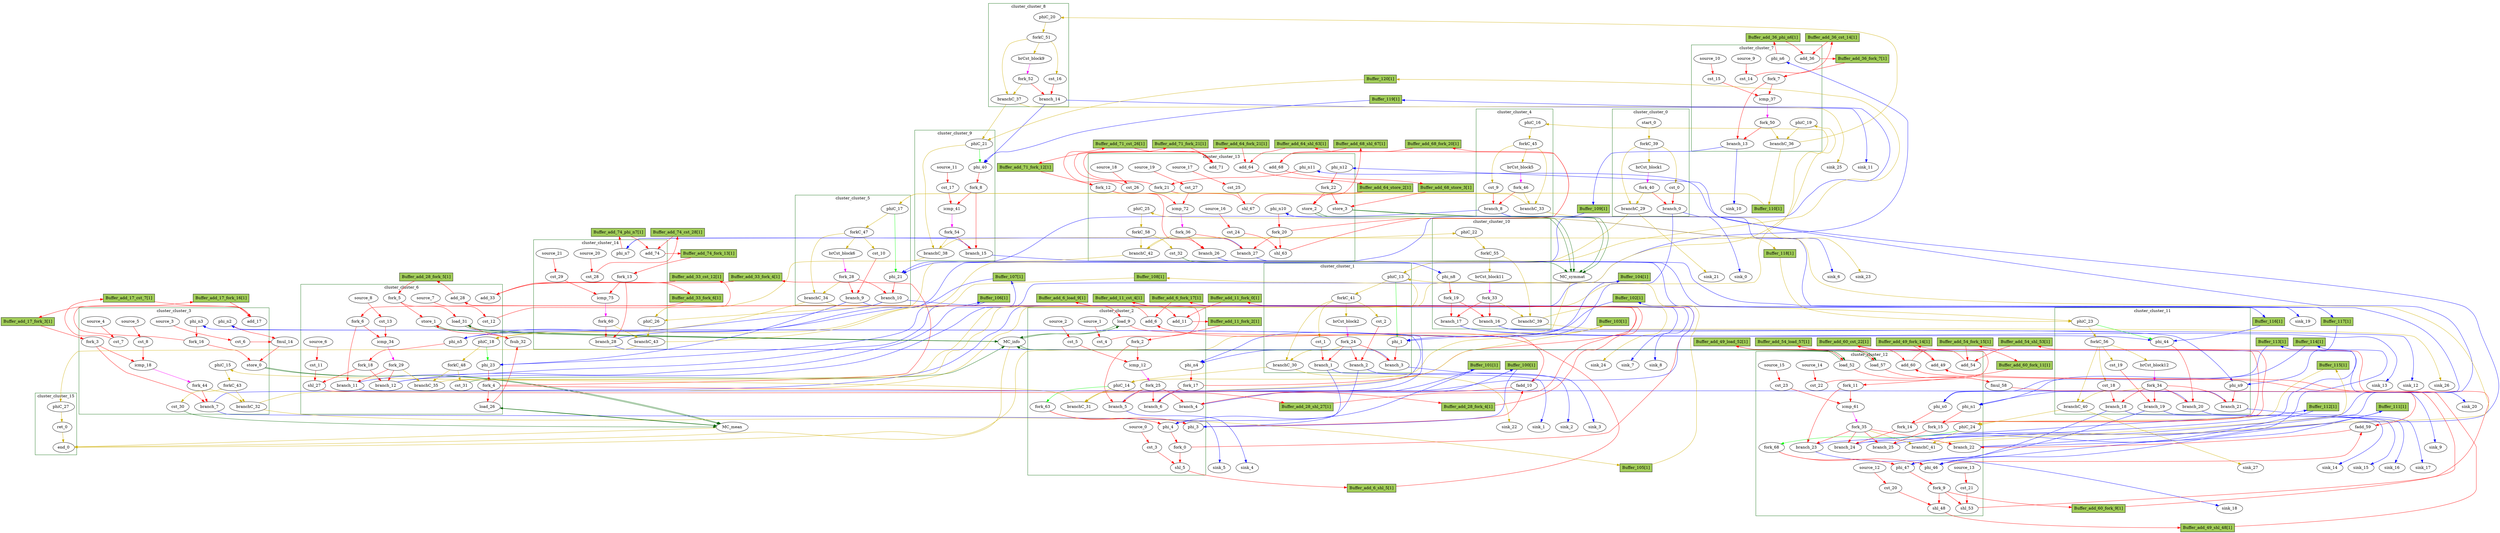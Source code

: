 Digraph G {
	splines=spline;
	subgraph cluster_cluster_cluster_15 {
	color = "darkgreen";
label = "cluster_cluster_15";
		"ret_0" [type="Operator", in="in1:0 ", out="out1:0 ", bbID=16, II=1, delay=0.0, latency=0, op="ret_op"];
		"end_0" [type="Exit", in="in1:0*e in2:0*e in3:0*e in4:0 ", out="out1:0", bbID=0];
		"phiC_27" [type="Merge", in="in1:0 ", out="out1:0", bbID=16, delay=0.0];
	}
	subgraph cluster_cluster_cluster_0 {
	color = "darkgreen";
label = "cluster_cluster_0";
		"brCst_block1" [type="Constant", in="in1:1", out="out1:1", bbID=1, value="0x1"];
		"cst_0" [type="Constant", in="in1:1", out="out1:1", bbID=1, value="0x00000000"];
		"branch_0" [type="Branch", in="in1:1 in2?:1", out="out1+:1 out2-:1", bbID=1];
		"start_0" [type="Entry", in="in1:0", out="out1:0", bbID=1, control="true"];
		"forkC_39" [type="Fork", in="in1:0", out="out1:0 out2:0 out3:0 ", bbID=1];
		"branchC_29" [type="Branch", in="in1:0 in2?:1", out="out1+:0 out2-:0", bbID=1];
		"fork_40" [type="Fork", in="in1:1", out="out1:1 out2:1 ", bbID=1];
	}
	subgraph cluster_cluster_cluster_1 {
	color = "darkgreen";
label = "cluster_cluster_1";
		"phi_1" [type="Mux", in="in1?:1 in2:6 in3:6 ", out="out1:6", bbID=2, delay=1.397];
		"brCst_block2" [type="Constant", in="in1:1", out="out1:1", bbID=2, value="0x1"];
		"cst_1" [type="Constant", in="in1:32", out="out1:32", bbID=2, value="0x00000000"];
		"cst_2" [type="Constant", in="in1:1", out="out1:1", bbID=2, value="0x00000000"];
		"branch_1" [type="Branch", in="in1:32 in2?:1", out="out1+:32 out2-:32", bbID=2];
		"branch_2" [type="Branch", in="in1:1 in2?:1", out="out1+:1 out2-:1", bbID=2];
		"branch_3" [type="Branch", in="in1:6 in2?:1", out="out1+:6 out2-:6", bbID=2];
		"fork_24" [type="Fork", in="in1:1", out="out1:1 out2:1 out3:1 out4:1 ", bbID=2];
		"phiC_13" [type="CntrlMerge", in="in1:0 in2:0 ", out="out1:0 out2?:1", bbID=2, delay=0.0];
		"forkC_41" [type="Fork", in="in1:0", out="out1:0 out2:0 out3:0 out4:0 ", bbID=2];
		"branchC_30" [type="Branch", in="in1:0 in2?:1", out="out1+:0 out2-:0", bbID=2];
	}
	subgraph cluster_cluster_cluster_4 {
	color = "darkgreen";
label = "cluster_cluster_4";
		"brCst_block5" [type="Constant", in="in1:1", out="out1:1", bbID=5, value="0x1"];
		"cst_9" [type="Constant", in="in1:1", out="out1:1", bbID=5, value="0x00000000"];
		"branch_8" [type="Branch", in="in1:1 in2?:1", out="out1+:1 out2-:1", bbID=5];
		"phiC_16" [type="Merge", in="in1:0 ", out="out1:0", bbID=5, delay=0.0];
		"forkC_45" [type="Fork", in="in1:0", out="out1:0 out2:0 out3:0 ", bbID=5];
		"branchC_33" [type="Branch", in="in1:0 in2?:1", out="out1+:0 out2-:0", bbID=5];
		"fork_46" [type="Fork", in="in1:1", out="out1:1 out2:1 ", bbID=5];
	}
	subgraph cluster_cluster_cluster_3 {
	color = "darkgreen";
label = "cluster_cluster_3";
		"cst_6" [type="Constant", in="in1:32", out="out1:32", bbID=4, value="0x3D000000"];
		"store_0" [type="Operator", in="in1:32 in2:6 ", out="out1:32 out2:6 ", bbID=4, II=1, delay=0.672, latency=0, op="mc_store_op", portId=0];
		"cst_7" [type="Constant", in="in1:1", out="out1:1", bbID=4, value="0x00000001"];
		"add_17" [type="Operator", in="in1:6 in2:6 ", out="out1:6 ", bbID=4, II=1, delay=2.287, latency=0, op="add_op"];
		"cst_8" [type="Constant", in="in1:6", out="out1:6", bbID=4, value="0x00000020"];
		"icmp_18" [type="Operator", in="in1:6 in2:6 ", out="out1:1 ", bbID=4, II=1, delay=1.907, latency=0, op="icmp_ult_op"];
		"phi_n2" [type="Merge", in="in1:32 ", out="out1:32", bbID=4, delay=0.0];
		"phi_n3" [type="Merge", in="in1:6 ", out="out1:6", bbID=4, delay=0.0];
		"fork_3" [type="Fork", in="in1:6", out="out1:6 out2:6 ", bbID=4];
		"fork_16" [type="Fork", in="in1:6", out="out1:6 out2:6 ", bbID=4];
		"branch_7" [type="Branch", in="in1:6 in2?:1", out="out1+:6 out2-:6", bbID=4];
		"cst_30" [type="Constant", in="in1:1", out="out1:1", bbID=4, value="0x00000001"];
		"phiC_15" [type="Merge", in="in1:0 ", out="out1:0", bbID=4, delay=0.0];
		"forkC_43" [type="Fork", in="in1:0", out="out1:0 out2:0 ", bbID=4];
		"branchC_32" [type="Branch", in="in1:0 in2?:1", out="out1+:0 out2-:0", bbID=4];
		"fork_44" [type="Fork", in="in1:1", out="out1:1 out2:1 ", bbID=4];
		"source_3" [type="Source", out="out1:32", bbID=4];
		"source_4" [type="Source", out="out1:1", bbID=4];
		"source_5" [type="Source", out="out1:6", bbID=4];
	}
	subgraph cluster_cluster_cluster_2 {
	color = "darkgreen";
label = "cluster_cluster_2";
		"phi_3" [type="Mux", in="in1?:1 in2:32 in3:32 ", out="out1:32", bbID=3, delay=1.397];
		"phi_4" [type="Mux", in="in1?:1 in2:6 in3:6 ", out="out1:6", bbID=3, delay=1.397];
		"cst_3" [type="Constant", in="in1:3", out="out1:3", bbID=3, value="0x00000005"];
		"shl_5" [type="Operator", in="in1:11 in2:11 ", out="out1:11 ", bbID=3, II=1, delay=0.0, latency=0, op="shl_op"];
		"add_6" [type="Operator", in="in1:12 in2:12 ", out="out1:12 ", bbID=3, II=1, delay=2.287, latency=0, op="add_op"];
		"load_9" [type="Operator", in="in1:32 in2:12 ", out="out1:32 out2:12 ", bbID=3, II=1, delay=1.412, latency=2, op="mc_load_op", portId=0];
		"cst_4" [type="Constant", in="in1:1", out="out1:1", bbID=3, value="0x00000001"];
		"add_11" [type="Operator", in="in1:6 in2:6 ", out="out1:6 ", bbID=3, II=1, delay=2.287, latency=0, op="add_op"];
		"cst_5" [type="Constant", in="in1:6", out="out1:6", bbID=3, value="0x00000020"];
		"icmp_12" [type="Operator", in="in1:6 in2:6 ", out="out1:1 ", bbID=3, II=1, delay=1.907, latency=0, op="icmp_ult_op"];
		"phi_n4" [type="Merge", in="in1:6 in2:6 ", out="out1:6", bbID=3, delay=1.397];
		"fork_0" [type="Fork", in="in1:6", out="out1:6 out2:6 ", bbID=3];
		"fork_2" [type="Fork", in="in1:6", out="out1:6 out2:6 ", bbID=3];
		"fork_17" [type="Fork", in="in1:6", out="out1:6 out2:6 ", bbID=3];
		"branch_4" [type="Branch", in="in1:32 in2?:1", out="out1+:32 out2-:32", bbID=3];
		"branch_5" [type="Branch", in="in1:6 in2?:1", out="out1+:6 out2-:6", bbID=3];
		"branch_6" [type="Branch", in="in1:6 in2?:1", out="out1+:6 out2-:6", bbID=3];
		"fork_25" [type="Fork", in="in1:1", out="out1:1 out2:1 out3:1 out4:1 ", bbID=3];
		"phiC_14" [type="CntrlMerge", in="in1:0 in2:0 ", out="out1:0 out2?:1", bbID=3, delay=0.0];
		"branchC_31" [type="Branch", in="in1:0 in2?:1", out="out1+:0 out2-:0", bbID=3];
		"source_0" [type="Source", out="out1:3", bbID=3];
		"source_1" [type="Source", out="out1:1", bbID=3];
		"source_2" [type="Source", out="out1:6", bbID=3];
		"fork_63" [type="Fork", in="in1:1", out="out1:1 out2:1 ", bbID=3];
	}
	subgraph cluster_cluster_cluster_5 {
	color = "darkgreen";
label = "cluster_cluster_5";
		"phi_21" [type="Mux", in="in1?:1 in2:6 in3:6 ", out="out1:6", bbID=6, delay=1.397];
		"brCst_block6" [type="Constant", in="in1:1", out="out1:1", bbID=6, value="0x1"];
		"cst_10" [type="Constant", in="in1:1", out="out1:1", bbID=6, value="0x00000000"];
		"branch_9" [type="Branch", in="in1:1 in2?:1", out="out1+:1 out2-:1", bbID=6];
		"branch_10" [type="Branch", in="in1:6 in2?:1", out="out1+:6 out2-:6", bbID=6];
		"fork_28" [type="Fork", in="in1:1", out="out1:1 out2:1 out3:1 ", bbID=6];
		"phiC_17" [type="CntrlMerge", in="in1:0 in2:0 ", out="out1:0 out2?:1", bbID=6, delay=0.0];
		"forkC_47" [type="Fork", in="in1:0", out="out1:0 out2:0 out3:0 ", bbID=6];
		"branchC_34" [type="Branch", in="in1:0 in2?:1", out="out1+:0 out2-:0", bbID=6];
	}
	subgraph cluster_cluster_cluster_6 {
	color = "darkgreen";
label = "cluster_cluster_6";
		"phi_23" [type="Mux", in="in1?:1 in2:6 in3:6 ", out="out1:6", bbID=7, delay=1.397];
		"load_26" [type="Operator", in="in1:32 in2:6 ", out="out1:32 out2:6 ", bbID=7, II=1, delay=1.412, latency=2, op="mc_load_op", portId=0];
		"cst_11" [type="Constant", in="in1:3", out="out1:3", bbID=7, value="0x00000005"];
		"shl_27" [type="Operator", in="in1:11 in2:11 ", out="out1:11 ", bbID=7, II=1, delay=0.0, latency=0, op="shl_op"];
		"add_28" [type="Operator", in="in1:12 in2:12 ", out="out1:12 ", bbID=7, II=1, delay=2.287, latency=0, op="add_op"];
		"load_31" [type="Operator", in="in1:32 in2:12 ", out="out1:32 out2:12 ", bbID=7, II=1, delay=1.412, latency=2, op="mc_load_op", portId=1];
		"store_1" [type="Operator", in="in1:32 in2:12 ", out="out1:32 out2:12 ", bbID=7, II=1, delay=0.672, latency=0, op="mc_store_op", portId=0];
		"cst_12" [type="Constant", in="in1:1", out="out1:1", bbID=7, value="0x00000001"];
		"add_33" [type="Operator", in="in1:6 in2:6 ", out="out1:6 ", bbID=7, II=1, delay=2.287, latency=0, op="add_op"];
		"cst_13" [type="Constant", in="in1:6", out="out1:6", bbID=7, value="0x00000020"];
		"icmp_34" [type="Operator", in="in1:6 in2:6 ", out="out1:1 ", bbID=7, II=1, delay=1.907, latency=0, op="icmp_ult_op"];
		"phi_n5" [type="Merge", in="in1:6 in2:6 ", out="out1:6", bbID=7, delay=1.397];
		"fork_4" [type="Fork", in="in1:6", out="out1:6 out2:6 out3:6 ", bbID=7];
		"fork_5" [type="Fork", in="in1:12", out="out1:12 out2:12 ", bbID=7];
		"fork_6" [type="Fork", in="in1:6", out="out1:6 out2:6 ", bbID=7];
		"fork_18" [type="Fork", in="in1:6", out="out1:6 out2:6 ", bbID=7];
		"branch_11" [type="Branch", in="in1:6 in2?:1", out="out1+:6 out2-:6", bbID=7];
		"branch_12" [type="Branch", in="in1:6 in2?:1", out="out1+:6 out2-:6", bbID=7];
		"fork_29" [type="Fork", in="in1:1", out="out1:1 out2:1 out3:1 ", bbID=7];
		"cst_31" [type="Constant", in="in1:1", out="out1:1", bbID=7, value="0x00000001"];
		"phiC_18" [type="CntrlMerge", in="in1:0 in2:0 ", out="out1:0 out2?:1", bbID=7, delay=0.0];
		"forkC_48" [type="Fork", in="in1:0", out="out1:0 out2:0 ", bbID=7];
		"branchC_35" [type="Branch", in="in1:0 in2?:1", out="out1+:0 out2-:0", bbID=7];
		"source_6" [type="Source", out="out1:3", bbID=7];
		"source_7" [type="Source", out="out1:1", bbID=7];
		"source_8" [type="Source", out="out1:6", bbID=7];
	}
	subgraph cluster_cluster_cluster_7 {
	color = "darkgreen";
label = "cluster_cluster_7";
		"cst_14" [type="Constant", in="in1:1", out="out1:1", bbID=8, value="0x00000001"];
		"add_36" [type="Operator", in="in1:6 in2:6 ", out="out1:6 ", bbID=8, II=1, delay=2.287, latency=0, op="add_op"];
		"cst_15" [type="Constant", in="in1:6", out="out1:6", bbID=8, value="0x00000020"];
		"icmp_37" [type="Operator", in="in1:6 in2:6 ", out="out1:1 ", bbID=8, II=1, delay=1.907, latency=0, op="icmp_ult_op"];
		"phi_n6" [type="Merge", in="in1:6 ", out="out1:6", bbID=8, delay=0.0];
		"fork_7" [type="Fork", in="in1:6", out="out1:6 out2:6 ", bbID=8];
		"branch_13" [type="Branch", in="in1:6 in2?:1", out="out1+:6 out2-:6", bbID=8];
		"phiC_19" [type="Merge", in="in1:0 ", out="out1:0", bbID=8, delay=0.0];
		"branchC_36" [type="Branch", in="in1:0 in2?:1", out="out1+:0 out2-:0", bbID=8];
		"fork_50" [type="Fork", in="in1:1", out="out1:1 out2:1 ", bbID=8];
		"source_9" [type="Source", out="out1:1", bbID=8];
		"source_10" [type="Source", out="out1:6", bbID=8];
	}
	subgraph cluster_cluster_cluster_8 {
	color = "darkgreen";
label = "cluster_cluster_8";
		"brCst_block9" [type="Constant", in="in1:1", out="out1:1", bbID=9, value="0x1"];
		"cst_16" [type="Constant", in="in1:1", out="out1:1", bbID=9, value="0x00000000"];
		"branch_14" [type="Branch", in="in1:1 in2?:1", out="out1+:1 out2-:1", bbID=9];
		"phiC_20" [type="Merge", in="in1:0 ", out="out1:0", bbID=9, delay=0.0];
		"forkC_51" [type="Fork", in="in1:0", out="out1:0 out2:0 out3:0 ", bbID=9];
		"branchC_37" [type="Branch", in="in1:0 in2?:1", out="out1+:0 out2-:0", bbID=9];
		"fork_52" [type="Fork", in="in1:1", out="out1:1 out2:1 ", bbID=9];
	}
	subgraph cluster_cluster_cluster_9 {
	color = "darkgreen";
label = "cluster_cluster_9";
		"phi_40" [type="Mux", in="in1?:1 in2:6 in3:6 ", out="out1:6", bbID=10, delay=1.397];
		"cst_17" [type="Constant", in="in1:6", out="out1:6", bbID=10, value="0x00000020"];
		"icmp_41" [type="Operator", in="in1:6 in2:6 ", out="out1:1 ", bbID=10, II=1, delay=1.907, latency=0, op="icmp_ult_op"];
		"fork_8" [type="Fork", in="in1:6", out="out1:6 out2:6 ", bbID=10];
		"branch_15" [type="Branch", in="in1:6 in2?:1", out="out1+:6 out2-:6", bbID=10];
		"phiC_21" [type="CntrlMerge", in="in1:0 in2:0 ", out="out1:0 out2?:1", bbID=10, delay=0.0];
		"branchC_38" [type="Branch", in="in1:0 in2?:1", out="out1+:0 out2-:0", bbID=10];
		"fork_54" [type="Fork", in="in1:1", out="out1:1 out2:1 ", bbID=10];
		"source_11" [type="Source", out="out1:6", bbID=10];
	}
	subgraph cluster_cluster_cluster_10 {
	color = "darkgreen";
label = "cluster_cluster_10";
		"brCst_block11" [type="Constant", in="in1:1", out="out1:1", bbID=11, value="0x1"];
		"phi_n8" [type="Merge", in="in1:6 ", out="out1:6", bbID=11, delay=0.0];
		"fork_19" [type="Fork", in="in1:6", out="out1:6 out2:6 ", bbID=11];
		"branch_16" [type="Branch", in="in1:6 in2?:1", out="out1+:6 out2-:6", bbID=11];
		"branch_17" [type="Branch", in="in1:6 in2?:1", out="out1+:6 out2-:6", bbID=11];
		"fork_33" [type="Fork", in="in1:1", out="out1:1 out2:1 out3:1 ", bbID=11];
		"phiC_22" [type="Merge", in="in1:0 ", out="out1:0", bbID=11, delay=0.0];
		"forkC_55" [type="Fork", in="in1:0", out="out1:0 out2:0 ", bbID=11];
		"branchC_39" [type="Branch", in="in1:0 in2?:1", out="out1+:0 out2-:0", bbID=11];
	}
	subgraph cluster_cluster_cluster_11 {
	color = "darkgreen";
label = "cluster_cluster_11";
		"phi_44" [type="Mux", in="in1?:1 in2:6 in3:6 ", out="out1:6", bbID=12, delay=1.397];
		"brCst_block12" [type="Constant", in="in1:1", out="out1:1", bbID=12, value="0x1"];
		"cst_18" [type="Constant", in="in1:32", out="out1:32", bbID=12, value="0x00000000"];
		"cst_19" [type="Constant", in="in1:1", out="out1:1", bbID=12, value="0x00000000"];
		"phi_n9" [type="Merge", in="in1:6 in2:6 ", out="out1:6", bbID=12, delay=1.397];
		"branch_18" [type="Branch", in="in1:32 in2?:1", out="out1+:32 out2-:32", bbID=12];
		"branch_19" [type="Branch", in="in1:1 in2?:1", out="out1+:1 out2-:1", bbID=12];
		"branch_20" [type="Branch", in="in1:6 in2?:1", out="out1+:6 out2-:6", bbID=12];
		"branch_21" [type="Branch", in="in1:6 in2?:1", out="out1+:6 out2-:6", bbID=12];
		"fork_34" [type="Fork", in="in1:1", out="out1:1 out2:1 out3:1 out4:1 out5:1 ", bbID=12];
		"phiC_23" [type="CntrlMerge", in="in1:0 in2:0 ", out="out1:0 out2?:1", bbID=12, delay=0.0];
		"forkC_56" [type="Fork", in="in1:0", out="out1:0 out2:0 out3:0 out4:0 ", bbID=12];
		"branchC_40" [type="Branch", in="in1:0 in2?:1", out="out1+:0 out2-:0", bbID=12];
	}
	subgraph cluster_cluster_cluster_12 {
	color = "darkgreen";
label = "cluster_cluster_12";
		"phi_46" [type="Mux", in="in1?:1 in2:32 in3:32 ", out="out1:32", bbID=13, delay=1.397];
		"phi_47" [type="Mux", in="in1?:1 in2:6 in3:6 ", out="out1:6", bbID=13, delay=1.397];
		"cst_20" [type="Constant", in="in1:3", out="out1:3", bbID=13, value="0x00000005"];
		"shl_48" [type="Operator", in="in1:11 in2:11 ", out="out1:11 ", bbID=13, II=1, delay=0.0, latency=0, op="shl_op"];
		"add_49" [type="Operator", in="in1:12 in2:12 ", out="out1:12 ", bbID=13, II=1, delay=2.287, latency=0, op="add_op"];
		"load_52" [type="Operator", in="in1:32 in2:12 ", out="out1:32 out2:12 ", bbID=13, II=1, delay=1.412, latency=2, op="mc_load_op", portId=2];
		"cst_21" [type="Constant", in="in1:3", out="out1:3", bbID=13, value="0x00000005"];
		"shl_53" [type="Operator", in="in1:11 in2:11 ", out="out1:11 ", bbID=13, II=1, delay=0.0, latency=0, op="shl_op"];
		"add_54" [type="Operator", in="in1:12 in2:12 ", out="out1:12 ", bbID=13, II=1, delay=2.287, latency=0, op="add_op"];
		"load_57" [type="Operator", in="in1:32 in2:12 ", out="out1:32 out2:12 ", bbID=13, II=1, delay=1.412, latency=2, op="mc_load_op", portId=3];
		"cst_22" [type="Constant", in="in1:1", out="out1:1", bbID=13, value="0x00000001"];
		"add_60" [type="Operator", in="in1:6 in2:6 ", out="out1:6 ", bbID=13, II=1, delay=2.287, latency=0, op="add_op"];
		"cst_23" [type="Constant", in="in1:6", out="out1:6", bbID=13, value="0x00000020"];
		"icmp_61" [type="Operator", in="in1:6 in2:6 ", out="out1:1 ", bbID=13, II=1, delay=1.907, latency=0, op="icmp_ult_op"];
		"phi_n0" [type="Merge", in="in1:6 in2:6 ", out="out1:6", bbID=13, delay=1.397];
		"phi_n1" [type="Merge", in="in1:6 in2:6 ", out="out1:6", bbID=13, delay=1.397];
		"fork_9" [type="Fork", in="in1:6", out="out1:6 out2:6 out3:6 ", bbID=13];
		"fork_11" [type="Fork", in="in1:6", out="out1:6 out2:6 ", bbID=13];
		"fork_14" [type="Fork", in="in1:6", out="out1:6 out2:6 ", bbID=13];
		"fork_15" [type="Fork", in="in1:6", out="out1:6 out2:6 ", bbID=13];
		"branch_22" [type="Branch", in="in1:32 in2?:1", out="out1+:32 out2-:32", bbID=13];
		"branch_23" [type="Branch", in="in1:6 in2?:1", out="out1+:6 out2-:6", bbID=13];
		"branch_24" [type="Branch", in="in1:6 in2?:1", out="out1+:6 out2-:6", bbID=13];
		"branch_25" [type="Branch", in="in1:6 in2?:1", out="out1+:6 out2-:6", bbID=13];
		"fork_35" [type="Fork", in="in1:1", out="out1:1 out2:1 out3:1 out4:1 out5:1 ", bbID=13];
		"phiC_24" [type="CntrlMerge", in="in1:0 in2:0 ", out="out1:0 out2?:1", bbID=13, delay=0.0];
		"branchC_41" [type="Branch", in="in1:0 in2?:1", out="out1+:0 out2-:0", bbID=13];
		"source_12" [type="Source", out="out1:3", bbID=13];
		"source_13" [type="Source", out="out1:3", bbID=13];
		"source_14" [type="Source", out="out1:1", bbID=13];
		"source_15" [type="Source", out="out1:6", bbID=13];
		"fork_68" [type="Fork", in="in1:1", out="out1:1 out2:1 ", bbID=13];
	}
	subgraph cluster_cluster_cluster_13 {
	color = "darkgreen";
label = "cluster_cluster_13";
		"cst_24" [type="Constant", in="in1:3", out="out1:3", bbID=14, value="0x00000005"];
		"shl_63" [type="Operator", in="in1:11 in2:11 ", out="out1:11 ", bbID=14, II=1, delay=0.0, latency=0, op="shl_op"];
		"add_64" [type="Operator", in="in1:12 in2:12 ", out="out1:12 ", bbID=14, II=1, delay=2.287, latency=0, op="add_op"];
		"store_2" [type="Operator", in="in1:32 in2:12 ", out="out1:32 out2:12 ", bbID=14, II=1, delay=0.672, latency=0, op="mc_store_op", portId=0];
		"cst_25" [type="Constant", in="in1:3", out="out1:3", bbID=14, value="0x00000005"];
		"shl_67" [type="Operator", in="in1:11 in2:11 ", out="out1:11 ", bbID=14, II=1, delay=0.0, latency=0, op="shl_op"];
		"add_68" [type="Operator", in="in1:12 in2:12 ", out="out1:12 ", bbID=14, II=1, delay=2.287, latency=0, op="add_op"];
		"store_3" [type="Operator", in="in1:32 in2:12 ", out="out1:32 out2:12 ", bbID=14, II=1, delay=0.672, latency=0, op="mc_store_op", portId=1];
		"cst_26" [type="Constant", in="in1:1", out="out1:1", bbID=14, value="0x00000001"];
		"add_71" [type="Operator", in="in1:6 in2:6 ", out="out1:6 ", bbID=14, II=1, delay=2.287, latency=0, op="add_op"];
		"cst_27" [type="Constant", in="in1:6", out="out1:6", bbID=14, value="0x00000020"];
		"icmp_72" [type="Operator", in="in1:6 in2:6 ", out="out1:1 ", bbID=14, II=1, delay=1.907, latency=0, op="icmp_ult_op"];
		"phi_n10" [type="Merge", in="in1:6 ", out="out1:6", bbID=14, delay=0.0];
		"phi_n11" [type="Merge", in="in1:6 ", out="out1:6", bbID=14, delay=0.0];
		"phi_n12" [type="Merge", in="in1:32 ", out="out1:32", bbID=14, delay=0.0];
		"fork_12" [type="Fork", in="in1:6", out="out1:6 out2:6 ", bbID=14];
		"fork_20" [type="Fork", in="in1:6", out="out1:6 out2:6 out3:6 ", bbID=14];
		"fork_21" [type="Fork", in="in1:6", out="out1:6 out2:6 out3:6 ", bbID=14];
		"fork_22" [type="Fork", in="in1:32", out="out1:32 out2:32 ", bbID=14];
		"branch_26" [type="Branch", in="in1:6 in2?:1", out="out1+:6 out2-:6", bbID=14];
		"branch_27" [type="Branch", in="in1:6 in2?:1", out="out1+:6 out2-:6", bbID=14];
		"fork_36" [type="Fork", in="in1:1", out="out1:1 out2:1 out3:1 ", bbID=14];
		"cst_32" [type="Constant", in="in1:2", out="out1:2", bbID=14, value="0x00000002"];
		"phiC_25" [type="Merge", in="in1:0 ", out="out1:0", bbID=14, delay=0.0];
		"forkC_58" [type="Fork", in="in1:0", out="out1:0 out2:0 ", bbID=14];
		"branchC_42" [type="Branch", in="in1:0 in2?:1", out="out1+:0 out2-:0", bbID=14];
		"source_16" [type="Source", out="out1:3", bbID=14];
		"source_17" [type="Source", out="out1:3", bbID=14];
		"source_18" [type="Source", out="out1:1", bbID=14];
		"source_19" [type="Source", out="out1:6", bbID=14];
	}
	subgraph cluster_cluster_cluster_14 {
	color = "darkgreen";
label = "cluster_cluster_14";
		"cst_28" [type="Constant", in="in1:1", out="out1:1", bbID=15, value="0x00000001"];
		"add_74" [type="Operator", in="in1:6 in2:6 ", out="out1:6 ", bbID=15, II=1, delay=2.287, latency=0, op="add_op"];
		"cst_29" [type="Constant", in="in1:6", out="out1:6", bbID=15, value="0x00000020"];
		"icmp_75" [type="Operator", in="in1:6 in2:6 ", out="out1:1 ", bbID=15, II=1, delay=1.907, latency=0, op="icmp_ult_op"];
		"phi_n7" [type="Merge", in="in1:6 in2:6 ", out="out1:6", bbID=15, delay=1.397];
		"fork_13" [type="Fork", in="in1:6", out="out1:6 out2:6 ", bbID=15];
		"branch_28" [type="Branch", in="in1:6 in2?:1", out="out1+:6 out2-:6", bbID=15];
		"phiC_26" [type="Merge", in="in1:0 in2:0 ", out="out1:0", bbID=15, delay=0.0];
		"branchC_43" [type="Branch", in="in1:0 in2?:1", out="out1+:0 out2-:0", bbID=15];
		"fork_60" [type="Fork", in="in1:1", out="out1:1 out2:1 ", bbID=15];
		"source_20" [type="Source", out="out1:1", bbID=15];
		"source_21" [type="Source", out="out1:6", bbID=15];
	}
		"MC_info" [type="MC", in="in1:32*c0 in2:12*l0a in3:12*l1a in4:12*s0a in5:32*s0d in6:12*l2a in7:12*l3a ", out="out1:32*l0d out2:32*l1d out3:32*l2d out4:32*l3d out5:0*e ", bbID=0, bbcount=1, ldcount=4, memory="info", stcount=1];
		"MC_mean" [type="MC", in="in1:32*c0 in2:6*s0a in3:32*s0d in4:6*l0a ", out="out1:32*l0d out2:0*e ", bbID=0, bbcount=1, ldcount=1, memory="mean", stcount=1];
		"MC_symmat" [type="MC", in="in1:32*c0 in2:12*s0a in3:32*s0d in4:12*s1a in5:32*s1d ", out="out1:0*e ", bbID=0, bbcount=1, ldcount=0, memory="symmat", stcount=2];
		"sink_0" [type="Sink", in="in1:1", bbID=0];
		"sink_1" [type="Sink", in="in1:32", bbID=0];
		"sink_2" [type="Sink", in="in1:1", bbID=0];
		"sink_3" [type="Sink", in="in1:6", bbID=0];
		"sink_4" [type="Sink", in="in1:6", bbID=0];
		"sink_5" [type="Sink", in="in1:6", bbID=0];
		"sink_6" [type="Sink", in="in1:1", bbID=0];
		"sink_7" [type="Sink", in="in1:1", bbID=0];
		"sink_8" [type="Sink", in="in1:6", bbID=0];
		"sink_9" [type="Sink", in="in1:6", bbID=0];
		"sink_10" [type="Sink", in="in1:6", bbID=0];
		"sink_11" [type="Sink", in="in1:1", bbID=0];
		"sink_12" [type="Sink", in="in1:6", bbID=0];
		"sink_13" [type="Sink", in="in1:6", bbID=0];
		"sink_14" [type="Sink", in="in1:32", bbID=0];
		"sink_15" [type="Sink", in="in1:1", bbID=0];
		"sink_16" [type="Sink", in="in1:6", bbID=0];
		"sink_17" [type="Sink", in="in1:6", bbID=0];
		"sink_18" [type="Sink", in="in1:6", bbID=0];
		"sink_19" [type="Sink", in="in1:6", bbID=0];
		"sink_20" [type="Sink", in="in1:6", bbID=0];
		"sink_21" [type="Sink", in="in1:0", bbID=0];
		"sink_22" [type="Sink", in="in1:0", bbID=0];
		"sink_23" [type="Sink", in="in1:0", bbID=0];
		"sink_24" [type="Sink", in="in1:0", bbID=0];
		"sink_25" [type="Sink", in="in1:0", bbID=0];
		"sink_26" [type="Sink", in="in1:0", bbID=0];
		"sink_27" [type="Sink", in="in1:0", bbID=0];
		"Buffer_100" [type="Buffer", in="in1:32", out="out1:32", bbID=3, fillcolor="darkolivegreen3", height=0.4, label="Buffer_100[1]", shape="box", slots=1, style="filled", transparent="false"];
		"Buffer_101" [type="Buffer", in="in1:32", out="out1:32", bbID=3, fillcolor="darkolivegreen3", height=0.4, label="Buffer_101[1]", shape="box", slots=1, style="filled", transparent="false"];
		"Buffer_102" [type="Buffer", in="in1:32", out="out1:32", bbID=3, fillcolor="darkolivegreen3", height=0.4, label="Buffer_102[1]", shape="box", slots=1, style="filled", transparent="false"];
		"Buffer_103" [type="Buffer", in="in1:32", out="out1:32", bbID=3, fillcolor="darkolivegreen3", height=0.4, label="Buffer_103[1]", shape="box", slots=1, style="filled", transparent="false"];
		"Buffer_104" [type="Buffer", in="in1:32", out="out1:32", bbID=3, fillcolor="darkolivegreen3", height=0.4, label="Buffer_104[1]", shape="box", slots=1, style="filled", transparent="false"];
		"Buffer_105" [type="Buffer", in="in1:32", out="out1:32", bbID=3, fillcolor="darkolivegreen3", height=0.4, label="Buffer_105[1]", shape="box", slots=1, style="filled", transparent="false"];
		"Buffer_106" [type="Buffer", in="in1:32", out="out1:32", bbID=3, fillcolor="darkolivegreen3", height=0.4, label="Buffer_106[1]", shape="box", slots=1, style="filled", transparent="false"];
		"Buffer_107" [type="Buffer", in="in1:32", out="out1:32", bbID=3, fillcolor="darkolivegreen3", height=0.4, label="Buffer_107[1]", shape="box", slots=1, style="filled", transparent="false"];
		"Buffer_108" [type="Buffer", in="in1:32", out="out1:32", bbID=3, fillcolor="darkolivegreen3", height=0.4, label="Buffer_108[1]", shape="box", slots=1, style="filled", transparent="false"];
		"Buffer_109" [type="Buffer", in="in1:32", out="out1:32", bbID=3, fillcolor="darkolivegreen3", height=0.4, label="Buffer_109[1]", shape="box", slots=1, style="filled", transparent="false"];
		"Buffer_110" [type="Buffer", in="in1:32", out="out1:32", bbID=3, fillcolor="darkolivegreen3", height=0.4, label="Buffer_110[1]", shape="box", slots=1, style="filled", transparent="false"];
		"Buffer_111" [type="Buffer", in="in1:32", out="out1:32", bbID=3, fillcolor="darkolivegreen3", height=0.4, label="Buffer_111[1]", shape="box", slots=1, style="filled", transparent="false"];
		"Buffer_112" [type="Buffer", in="in1:32", out="out1:32", bbID=3, fillcolor="darkolivegreen3", height=0.4, label="Buffer_112[1]", shape="box", slots=1, style="filled", transparent="false"];
		"Buffer_113" [type="Buffer", in="in1:32", out="out1:32", bbID=3, fillcolor="darkolivegreen3", height=0.4, label="Buffer_113[1]", shape="box", slots=1, style="filled", transparent="false"];
		"Buffer_114" [type="Buffer", in="in1:32", out="out1:32", bbID=3, fillcolor="darkolivegreen3", height=0.4, label="Buffer_114[1]", shape="box", slots=1, style="filled", transparent="false"];
		"Buffer_115" [type="Buffer", in="in1:32", out="out1:32", bbID=3, fillcolor="darkolivegreen3", height=0.4, label="Buffer_115[1]", shape="box", slots=1, style="filled", transparent="false"];
		"Buffer_116" [type="Buffer", in="in1:32", out="out1:32", bbID=3, fillcolor="darkolivegreen3", height=0.4, label="Buffer_116[1]", shape="box", slots=1, style="filled", transparent="false"];
		"Buffer_117" [type="Buffer", in="in1:32", out="out1:32", bbID=3, fillcolor="darkolivegreen3", height=0.4, label="Buffer_117[1]", shape="box", slots=1, style="filled", transparent="false"];
		"Buffer_118" [type="Buffer", in="in1:32", out="out1:32", bbID=3, fillcolor="darkolivegreen3", height=0.4, label="Buffer_118[1]", shape="box", slots=1, style="filled", transparent="false"];
		"Buffer_119" [type="Buffer", in="in1:32", out="out1:32", bbID=3, fillcolor="darkolivegreen3", height=0.4, label="Buffer_119[1]", shape="box", slots=1, style="filled", transparent="false"];
		"Buffer_120" [type="Buffer", in="in1:32", out="out1:32", bbID=3, fillcolor="darkolivegreen3", height=0.4, label="Buffer_120[1]", shape="box", slots=1, style="filled", transparent="false"];
		"Buffer_add_6_load_9" [type="Buffer", in="in1:32", out="out1:32", bbID=3, fillcolor="darkolivegreen3", height=0.4, label="Buffer_add_6_load_9[1]", shape="box", slots=1, style="filled", transparent="false"];
		"Buffer_add_6_shl_5" [type="Buffer", in="in1:32", out="out1:32", bbID=3, fillcolor="darkolivegreen3", height=0.4, label="Buffer_add_6_shl_5[1]", shape="box", slots=1, style="filled", transparent="false"];
		"Buffer_add_6_fork_17" [type="Buffer", in="in1:32", out="out1:32", bbID=3, fillcolor="darkolivegreen3", height=0.4, label="Buffer_add_6_fork_17[1]", shape="box", slots=1, style="filled", transparent="false"];
		"Buffer_add_11_fork_2" [type="Buffer", in="in1:32", out="out1:32", bbID=3, fillcolor="darkolivegreen3", height=0.4, label="Buffer_add_11_fork_2[1]", shape="box", slots=1, style="filled", transparent="false"];
		"Buffer_add_11_cst_4" [type="Buffer", in="in1:32", out="out1:32", bbID=3, fillcolor="darkolivegreen3", height=0.4, label="Buffer_add_11_cst_4[1]", shape="box", slots=1, style="filled", transparent="false"];
		"Buffer_add_11_fork_0" [type="Buffer", in="in1:32", out="out1:32", bbID=3, fillcolor="darkolivegreen3", height=0.4, label="Buffer_add_11_fork_0[1]", shape="box", slots=1, style="filled", transparent="false"];
		"Buffer_add_17_fork_3" [type="Buffer", in="in1:32", out="out1:32", bbID=3, fillcolor="darkolivegreen3", height=0.4, label="Buffer_add_17_fork_3[1]", shape="box", slots=1, style="filled", transparent="false"];
		"Buffer_add_17_cst_7" [type="Buffer", in="in1:32", out="out1:32", bbID=3, fillcolor="darkolivegreen3", height=0.4, label="Buffer_add_17_cst_7[1]", shape="box", slots=1, style="filled", transparent="false"];
		"Buffer_add_17_fork_16" [type="Buffer", in="in1:32", out="out1:32", bbID=3, fillcolor="darkolivegreen3", height=0.4, label="Buffer_add_17_fork_16[1]", shape="box", slots=1, style="filled", transparent="false"];
		"Buffer_add_28_fork_5" [type="Buffer", in="in1:32", out="out1:32", bbID=3, fillcolor="darkolivegreen3", height=0.4, label="Buffer_add_28_fork_5[1]", shape="box", slots=1, style="filled", transparent="false"];
		"Buffer_add_28_shl_27" [type="Buffer", in="in1:32", out="out1:32", bbID=3, fillcolor="darkolivegreen3", height=0.4, label="Buffer_add_28_shl_27[1]", shape="box", slots=1, style="filled", transparent="false"];
		"Buffer_add_28_fork_4" [type="Buffer", in="in1:32", out="out1:32", bbID=3, fillcolor="darkolivegreen3", height=0.4, label="Buffer_add_28_fork_4[1]", shape="box", slots=1, style="filled", transparent="false"];
		"Buffer_add_33_fork_6" [type="Buffer", in="in1:32", out="out1:32", bbID=3, fillcolor="darkolivegreen3", height=0.4, label="Buffer_add_33_fork_6[1]", shape="box", slots=1, style="filled", transparent="false"];
		"Buffer_add_33_cst_12" [type="Buffer", in="in1:32", out="out1:32", bbID=3, fillcolor="darkolivegreen3", height=0.4, label="Buffer_add_33_cst_12[1]", shape="box", slots=1, style="filled", transparent="false"];
		"Buffer_add_33_fork_4" [type="Buffer", in="in1:32", out="out1:32", bbID=3, fillcolor="darkolivegreen3", height=0.4, label="Buffer_add_33_fork_4[1]", shape="box", slots=1, style="filled", transparent="false"];
		"Buffer_add_36_fork_7" [type="Buffer", in="in1:32", out="out1:32", bbID=3, fillcolor="darkolivegreen3", height=0.4, label="Buffer_add_36_fork_7[1]", shape="box", slots=1, style="filled", transparent="false"];
		"Buffer_add_36_cst_14" [type="Buffer", in="in1:32", out="out1:32", bbID=3, fillcolor="darkolivegreen3", height=0.4, label="Buffer_add_36_cst_14[1]", shape="box", slots=1, style="filled", transparent="false"];
		"Buffer_add_36_phi_n6" [type="Buffer", in="in1:32", out="out1:32", bbID=3, fillcolor="darkolivegreen3", height=0.4, label="Buffer_add_36_phi_n6[1]", shape="box", slots=1, style="filled", transparent="false"];
		"Buffer_add_49_load_52" [type="Buffer", in="in1:32", out="out1:32", bbID=3, fillcolor="darkolivegreen3", height=0.4, label="Buffer_add_49_load_52[1]", shape="box", slots=1, style="filled", transparent="false"];
		"Buffer_add_49_shl_48" [type="Buffer", in="in1:32", out="out1:32", bbID=3, fillcolor="darkolivegreen3", height=0.4, label="Buffer_add_49_shl_48[1]", shape="box", slots=1, style="filled", transparent="false"];
		"Buffer_add_49_fork_14" [type="Buffer", in="in1:32", out="out1:32", bbID=3, fillcolor="darkolivegreen3", height=0.4, label="Buffer_add_49_fork_14[1]", shape="box", slots=1, style="filled", transparent="false"];
		"Buffer_add_54_load_57" [type="Buffer", in="in1:32", out="out1:32", bbID=3, fillcolor="darkolivegreen3", height=0.4, label="Buffer_add_54_load_57[1]", shape="box", slots=1, style="filled", transparent="false"];
		"Buffer_add_54_shl_53" [type="Buffer", in="in1:32", out="out1:32", bbID=3, fillcolor="darkolivegreen3", height=0.4, label="Buffer_add_54_shl_53[1]", shape="box", slots=1, style="filled", transparent="false"];
		"Buffer_add_54_fork_15" [type="Buffer", in="in1:32", out="out1:32", bbID=3, fillcolor="darkolivegreen3", height=0.4, label="Buffer_add_54_fork_15[1]", shape="box", slots=1, style="filled", transparent="false"];
		"Buffer_add_60_fork_11" [type="Buffer", in="in1:32", out="out1:32", bbID=3, fillcolor="darkolivegreen3", height=0.4, label="Buffer_add_60_fork_11[1]", shape="box", slots=1, style="filled", transparent="false"];
		"Buffer_add_60_cst_22" [type="Buffer", in="in1:32", out="out1:32", bbID=3, fillcolor="darkolivegreen3", height=0.4, label="Buffer_add_60_cst_22[1]", shape="box", slots=1, style="filled", transparent="false"];
		"Buffer_add_60_fork_9" [type="Buffer", in="in1:32", out="out1:32", bbID=3, fillcolor="darkolivegreen3", height=0.4, label="Buffer_add_60_fork_9[1]", shape="box", slots=1, style="filled", transparent="false"];
		"Buffer_add_64_store_2" [type="Buffer", in="in1:32", out="out1:32", bbID=3, fillcolor="darkolivegreen3", height=0.4, label="Buffer_add_64_store_2[1]", shape="box", slots=1, style="filled", transparent="false"];
		"Buffer_add_64_shl_63" [type="Buffer", in="in1:32", out="out1:32", bbID=3, fillcolor="darkolivegreen3", height=0.4, label="Buffer_add_64_shl_63[1]", shape="box", slots=1, style="filled", transparent="false"];
		"Buffer_add_64_fork_21" [type="Buffer", in="in1:32", out="out1:32", bbID=3, fillcolor="darkolivegreen3", height=0.4, label="Buffer_add_64_fork_21[1]", shape="box", slots=1, style="filled", transparent="false"];
		"Buffer_add_68_store_3" [type="Buffer", in="in1:32", out="out1:32", bbID=3, fillcolor="darkolivegreen3", height=0.4, label="Buffer_add_68_store_3[1]", shape="box", slots=1, style="filled", transparent="false"];
		"Buffer_add_68_shl_67" [type="Buffer", in="in1:32", out="out1:32", bbID=3, fillcolor="darkolivegreen3", height=0.4, label="Buffer_add_68_shl_67[1]", shape="box", slots=1, style="filled", transparent="false"];
		"Buffer_add_68_fork_20" [type="Buffer", in="in1:32", out="out1:32", bbID=3, fillcolor="darkolivegreen3", height=0.4, label="Buffer_add_68_fork_20[1]", shape="box", slots=1, style="filled", transparent="false"];
		"Buffer_add_71_fork_12" [type="Buffer", in="in1:32", out="out1:32", bbID=3, fillcolor="darkolivegreen3", height=0.4, label="Buffer_add_71_fork_12[1]", shape="box", slots=1, style="filled", transparent="false"];
		"Buffer_add_71_cst_26" [type="Buffer", in="in1:32", out="out1:32", bbID=3, fillcolor="darkolivegreen3", height=0.4, label="Buffer_add_71_cst_26[1]", shape="box", slots=1, style="filled", transparent="false"];
		"Buffer_add_71_fork_21" [type="Buffer", in="in1:32", out="out1:32", bbID=3, fillcolor="darkolivegreen3", height=0.4, label="Buffer_add_71_fork_21[1]", shape="box", slots=1, style="filled", transparent="false"];
		"Buffer_add_74_fork_13" [type="Buffer", in="in1:32", out="out1:32", bbID=3, fillcolor="darkolivegreen3", height=0.4, label="Buffer_add_74_fork_13[1]", shape="box", slots=1, style="filled", transparent="false"];
		"Buffer_add_74_cst_28" [type="Buffer", in="in1:32", out="out1:32", bbID=3, fillcolor="darkolivegreen3", height=0.4, label="Buffer_add_74_cst_28[1]", shape="box", slots=1, style="filled", transparent="false"];
		"Buffer_add_74_phi_n7" [type="Buffer", in="in1:32", out="out1:32", bbID=3, fillcolor="darkolivegreen3", height=0.4, label="Buffer_add_74_phi_n7[1]", shape="box", slots=1, style="filled", transparent="false"];
		"fadd_10" [type="Operator", in="in1:32 in2:32 ", out="out1:32 ", bbID=3, II=1, delay=0.0, latency=10, op="fadd_op"];
		"fmul_14" [type="Operator", in="in1:32 in2:32", out="out1:32 ", bbID=4, II=1, delay=0.0, latency=6, op="fmul_op"];
		"fsub_32" [type="Operator", in="in1:32 in2:32 ", out="out1:32 ", bbID=7, II=1, delay=0.0, latency=10, op="fsub_op"];
		"fmul_58" [type="Operator", in="in1:32 in2:32", out="out1:32 ", bbID=13, II=1, delay=0.0, latency=6, op="fmul_op"];
		"fadd_59" [type="Operator", in="in1:32 in2:32 ", out="out1:32 ", bbID=13, II=1, delay=0.0, latency=10, op="fadd_op"];
		"brCst_block1" -> "fork_40" [color = "magenta", from = "out1", to = "in1"];
		"cst_0" -> "branch_0" [color = "red", from = "out1", to = "in1"];
		"branch_0" -> "phi_1" [color = "blue", from = "out1", to = "in2", minlen = 3];
		"branch_0" -> "sink_0" [color = "blue", from = "out2", to = "in1", minlen = 3];
		"start_0" -> "forkC_39" [color = "gold3", from = "out1", to = "in1"];
		"forkC_39" -> "brCst_block1" [color = "gold3", from = "out3", to = "in1"];
		"forkC_39" -> "cst_0" [color = "gold3", from = "out1", to = "in1"];
		"forkC_39" -> "branchC_29" [color = "gold3", from = "out2", to = "in1"];
		"branchC_29" -> "phiC_13" [color = "gold3", from = "out1", to = "in1", minlen = 3];
		"branchC_29" -> "sink_21" [color = "gold3", from = "out2", to = "in1", minlen = 3];
		"fork_40" -> "branch_0" [color = "red", from = "out1", to = "in2"];
		"fork_40" -> "branchC_29" [color = "gold3", from = "out2", to = "in2"];
		"phi_1" -> "branch_3" [color = "red", from = "out1", to = "in1"];
		"brCst_block2" -> "fork_24" [color = "magenta", from = "out1", to = "in1"];
		"cst_1" -> "branch_1" [color = "red", from = "out1", to = "in1"];
		"cst_2" -> "branch_2" [color = "red", from = "out1", to = "in1"];
		"branch_1" -> "phi_3" [color = "blue", from = "out1", to = "in2", minlen = 3];
		"branch_1" -> "sink_1" [color = "blue", from = "out2", to = "in1", minlen = 3];
		"branch_2" -> "phi_4" [color = "blue", from = "out1", to = "in2", minlen = 3];
		"branch_2" -> "sink_2" [color = "blue", from = "out2", to = "in1", minlen = 3];
		"branch_3" -> "phi_n4" [color = "blue", from = "out1", to = "in1", minlen = 3];
		"branch_3" -> "sink_3" [color = "blue", from = "out2", to = "in1", minlen = 3];
		"fork_24" -> "branch_1" [color = "red", from = "out3", to = "in2"];
		"fork_24" -> "branch_2" [color = "red", from = "out2", to = "in2"];
		"fork_24" -> "branch_3" [color = "red", from = "out1", to = "in2"];
		"fork_24" -> "branchC_30" [color = "gold3", from = "out4", to = "in2"];
		"phiC_13" -> "phi_1" [color = "green", from = "out2", to = "in1"];
		"phiC_13" -> "forkC_41" [color = "gold3", from = "out1", to = "in1"];
		"forkC_41" -> "brCst_block2" [color = "gold3", from = "out4", to = "in1"];
		"forkC_41" -> "cst_1" [color = "gold3", from = "out1", to = "in1"];
		"forkC_41" -> "cst_2" [color = "gold3", from = "out2", to = "in1"];
		"forkC_41" -> "branchC_30" [color = "gold3", from = "out3", to = "in1"];
		"branchC_30" -> "phiC_14" [color = "gold3", from = "out1", to = "in1", minlen = 3];
		"branchC_30" -> "sink_22" [color = "gold3", from = "out2", to = "in1", minlen = 3];
		"phi_3" -> "fadd_10" [color = "red", from = "out1", to = "in1"];
		"phi_4" -> "fork_0" [color = "red", from = "out1", to = "in1"];
		"cst_3" -> "shl_5" [color = "red", from = "out1", to = "in2"];
		"shl_5" -> "Buffer_add_6_shl_5" [color = "red", from = "out1", to = "in1"];
		"add_6" -> "Buffer_add_6_load_9" [color = "red", from = "out1", to = "in1"];
		"load_9" -> "MC_info" [color = "darkgreen", mem_address = "true", from = "out2", to = "in2"];
		"load_9" -> "fadd_10" [color = "red", from = "out1", to = "in2"];
		"cst_4" -> "Buffer_add_11_cst_4" [color = "red", from = "out1", to = "in1"];
		"add_11" -> "Buffer_add_11_fork_2" [color = "red", from = "out1", to = "in1"];
		"cst_5" -> "icmp_12" [color = "red", from = "out1", to = "in2"];
		"icmp_12" -> "fork_25" [color = "magenta", from = "out1", to = "in1"];
		"phi_n4" -> "fork_17" [color = "red", from = "out1", to = "in1"];
		"fork_0" -> "shl_5" [color = "red", from = "out1", to = "in1"];
		"fork_0" -> "Buffer_add_11_fork_0" [color = "red", from = "out2", to = "in1"];
		"fork_2" -> "icmp_12" [color = "red", from = "out1", to = "in1"];
		"fork_2" -> "branch_5" [color = "red", from = "out2", to = "in1"];
		"fork_17" -> "branch_6" [color = "red", from = "out2", to = "in1"];
		"fork_17" -> "Buffer_add_6_fork_17" [color = "red", from = "out1", to = "in1"];
		"branch_4" -> "phi_n2" [color = "blue", from = "out2", to = "in1", minlen = 3];
		"branch_4" -> "Buffer_100" [color = "blue", from = "out1", to = "in1", minlen = 3];
		"branch_5" -> "sink_4" [color = "blue", from = "out2", to = "in1", minlen = 3];
		"branch_5" -> "Buffer_101" [color = "blue", from = "out1", to = "in1", minlen = 3];
		"branch_6" -> "phi_n3" [color = "blue", from = "out2", to = "in1", minlen = 3];
		"branch_6" -> "Buffer_102" [color = "blue", from = "out1", to = "in1", minlen = 3];
		"fork_25" -> "branch_4" [color = "red", from = "out3", to = "in2"];
		"fork_25" -> "branch_5" [color = "red", from = "out2", to = "in2"];
		"fork_25" -> "branch_6" [color = "red", from = "out1", to = "in2"];
		"fork_25" -> "branchC_31" [color = "gold3", from = "out4", to = "in2"];
		"phiC_14" -> "branchC_31" [color = "gold3", from = "out1", to = "in1"];
		"phiC_14" -> "fork_63" [color = "green", from = "out2", to = "in1"];
		"branchC_31" -> "phiC_15" [color = "gold3", from = "out2", to = "in1", minlen = 3];
		"branchC_31" -> "Buffer_103" [color = "gold3", from = "out1", to = "in1", minlen = 3];
		"source_0" -> "cst_3" [color = "red", from = "out1", to = "in1"];
		"source_1" -> "cst_4" [color = "red", from = "out1", to = "in1"];
		"source_2" -> "cst_5" [color = "red", from = "out1", to = "in1"];
		"fork_63" -> "phi_3" [color = "red", from = "out1", to = "in1"];
		"fork_63" -> "phi_4" [color = "red", from = "out2", to = "in1"];
		"cst_6" -> "fmul_14" [color = "red", from = "out1", to = "in2"];
		"store_0" -> "MC_mean" [color = "darkgreen", mem_address = "true", from = "out2", to = "in2"];
		"store_0" -> "MC_mean" [color = "darkgreen", mem_address = "false", from = "out1", to = "in3"];
		"cst_7" -> "Buffer_add_17_cst_7" [color = "red", from = "out1", to = "in1"];
		"add_17" -> "Buffer_add_17_fork_3" [color = "red", from = "out1", to = "in1"];
		"cst_8" -> "icmp_18" [color = "red", from = "out1", to = "in2"];
		"icmp_18" -> "fork_44" [color = "magenta", from = "out1", to = "in1"];
		"phi_n2" -> "fmul_14" [color = "red", from = "out1", to = "in1"];
		"phi_n3" -> "fork_16" [color = "red", from = "out1", to = "in1"];
		"fork_3" -> "icmp_18" [color = "red", from = "out1", to = "in1"];
		"fork_3" -> "branch_7" [color = "red", from = "out2", to = "in1"];
		"fork_16" -> "store_0" [color = "red", from = "out1", to = "in2"];
		"fork_16" -> "Buffer_add_17_fork_16" [color = "red", from = "out2", to = "in1"];
		"branch_7" -> "sink_5" [color = "blue", from = "out2", to = "in1", minlen = 3];
		"branch_7" -> "Buffer_104" [color = "blue", from = "out1", to = "in1", minlen = 3];
		"cst_30" -> "MC_mean" [color = "darkgreen", from = "out1", to = "in1"];
		"phiC_15" -> "forkC_43" [color = "gold3", from = "out1", to = "in1"];
		"forkC_43" -> "cst_30" [color = "gold3", from = "out1", to = "in1"];
		"forkC_43" -> "branchC_32" [color = "gold3", from = "out2", to = "in1"];
		"branchC_32" -> "phiC_16" [color = "gold3", from = "out2", to = "in1", minlen = 3];
		"branchC_32" -> "Buffer_105" [color = "gold3", from = "out1", to = "in1", minlen = 3];
		"fork_44" -> "branch_7" [color = "red", from = "out1", to = "in2"];
		"fork_44" -> "branchC_32" [color = "gold3", from = "out2", to = "in2"];
		"source_3" -> "cst_6" [color = "red", from = "out1", to = "in1"];
		"source_4" -> "cst_7" [color = "red", from = "out1", to = "in1"];
		"source_5" -> "cst_8" [color = "red", from = "out1", to = "in1"];
		"brCst_block5" -> "fork_46" [color = "magenta", from = "out1", to = "in1"];
		"cst_9" -> "branch_8" [color = "red", from = "out1", to = "in1"];
		"branch_8" -> "phi_21" [color = "blue", from = "out1", to = "in2", minlen = 3];
		"branch_8" -> "sink_6" [color = "blue", from = "out2", to = "in1", minlen = 3];
		"phiC_16" -> "forkC_45" [color = "gold3", from = "out1", to = "in1"];
		"forkC_45" -> "brCst_block5" [color = "gold3", from = "out3", to = "in1"];
		"forkC_45" -> "cst_9" [color = "gold3", from = "out1", to = "in1"];
		"forkC_45" -> "branchC_33" [color = "gold3", from = "out2", to = "in1"];
		"branchC_33" -> "phiC_17" [color = "gold3", from = "out1", to = "in1", minlen = 3];
		"branchC_33" -> "sink_23" [color = "gold3", from = "out2", to = "in1", minlen = 3];
		"fork_46" -> "branch_8" [color = "red", from = "out1", to = "in2"];
		"fork_46" -> "branchC_33" [color = "gold3", from = "out2", to = "in2"];
		"phi_21" -> "branch_10" [color = "red", from = "out1", to = "in1"];
		"brCst_block6" -> "fork_28" [color = "magenta", from = "out1", to = "in1"];
		"cst_10" -> "branch_9" [color = "red", from = "out1", to = "in1"];
		"branch_9" -> "phi_23" [color = "blue", from = "out1", to = "in2", minlen = 3];
		"branch_9" -> "sink_7" [color = "blue", from = "out2", to = "in1", minlen = 3];
		"branch_10" -> "phi_n5" [color = "blue", from = "out1", to = "in1", minlen = 3];
		"branch_10" -> "sink_8" [color = "blue", from = "out2", to = "in1", minlen = 3];
		"fork_28" -> "branch_9" [color = "red", from = "out2", to = "in2"];
		"fork_28" -> "branch_10" [color = "red", from = "out1", to = "in2"];
		"fork_28" -> "branchC_34" [color = "gold3", from = "out3", to = "in2"];
		"phiC_17" -> "phi_21" [color = "green", from = "out2", to = "in1"];
		"phiC_17" -> "forkC_47" [color = "gold3", from = "out1", to = "in1"];
		"forkC_47" -> "brCst_block6" [color = "gold3", from = "out3", to = "in1"];
		"forkC_47" -> "cst_10" [color = "gold3", from = "out1", to = "in1"];
		"forkC_47" -> "branchC_34" [color = "gold3", from = "out2", to = "in1"];
		"branchC_34" -> "phiC_18" [color = "gold3", from = "out1", to = "in1", minlen = 3];
		"branchC_34" -> "sink_24" [color = "gold3", from = "out2", to = "in1", minlen = 3];
		"phi_23" -> "fork_4" [color = "red", from = "out1", to = "in1"];
		"load_26" -> "MC_mean" [color = "darkgreen", mem_address = "true", from = "out2", to = "in4"];
		"load_26" -> "fsub_32" [color = "red", from = "out1", to = "in2"];
		"cst_11" -> "shl_27" [color = "red", from = "out1", to = "in2"];
		"shl_27" -> "Buffer_add_28_shl_27" [color = "red", from = "out1", to = "in1"];
		"add_28" -> "Buffer_add_28_fork_5" [color = "red", from = "out1", to = "in1"];
		"load_31" -> "MC_info" [color = "darkgreen", mem_address = "true", from = "out2", to = "in3"];
		"load_31" -> "fsub_32" [color = "red", from = "out1", to = "in1"];
		"store_1" -> "MC_info" [color = "darkgreen", mem_address = "true", from = "out2", to = "in4"];
		"store_1" -> "MC_info" [color = "darkgreen", mem_address = "false", from = "out1", to = "in5"];
		"cst_12" -> "Buffer_add_33_cst_12" [color = "red", from = "out1", to = "in1"];
		"add_33" -> "Buffer_add_33_fork_6" [color = "red", from = "out1", to = "in1"];
		"cst_13" -> "icmp_34" [color = "red", from = "out1", to = "in2"];
		"icmp_34" -> "fork_29" [color = "magenta", from = "out1", to = "in1"];
		"phi_n5" -> "fork_18" [color = "red", from = "out1", to = "in1"];
		"fork_4" -> "load_26" [color = "red", from = "out3", to = "in2"];
		"fork_4" -> "Buffer_add_28_fork_4" [color = "red", from = "out1", to = "in1"];
		"fork_4" -> "Buffer_add_33_fork_4" [color = "red", from = "out2", to = "in1"];
		"fork_5" -> "load_31" [color = "red", from = "out1", to = "in2"];
		"fork_5" -> "store_1" [color = "red", from = "out2", to = "in2"];
		"fork_6" -> "icmp_34" [color = "red", from = "out1", to = "in1"];
		"fork_6" -> "branch_11" [color = "red", from = "out2", to = "in1"];
		"fork_18" -> "shl_27" [color = "red", from = "out1", to = "in1"];
		"fork_18" -> "branch_12" [color = "red", from = "out2", to = "in1"];
		"branch_11" -> "sink_9" [color = "blue", from = "out2", to = "in1", minlen = 3];
		"branch_11" -> "Buffer_106" [color = "blue", from = "out1", to = "in1", minlen = 3];
		"branch_12" -> "phi_n6" [color = "blue", from = "out2", to = "in1", minlen = 3];
		"branch_12" -> "Buffer_107" [color = "blue", from = "out1", to = "in1", minlen = 3];
		"fork_29" -> "branch_11" [color = "red", from = "out2", to = "in2"];
		"fork_29" -> "branch_12" [color = "red", from = "out1", to = "in2"];
		"fork_29" -> "branchC_35" [color = "gold3", from = "out3", to = "in2"];
		"cst_31" -> "MC_info" [color = "darkgreen", from = "out1", to = "in1"];
		"phiC_18" -> "phi_23" [color = "green", from = "out2", to = "in1"];
		"phiC_18" -> "forkC_48" [color = "gold3", from = "out1", to = "in1"];
		"forkC_48" -> "cst_31" [color = "gold3", from = "out1", to = "in1"];
		"forkC_48" -> "branchC_35" [color = "gold3", from = "out2", to = "in1"];
		"branchC_35" -> "phiC_19" [color = "gold3", from = "out2", to = "in1", minlen = 3];
		"branchC_35" -> "Buffer_108" [color = "gold3", from = "out1", to = "in1", minlen = 3];
		"source_6" -> "cst_11" [color = "red", from = "out1", to = "in1"];
		"source_7" -> "cst_12" [color = "red", from = "out1", to = "in1"];
		"source_8" -> "cst_13" [color = "red", from = "out1", to = "in1"];
		"cst_14" -> "Buffer_add_36_cst_14" [color = "red", from = "out1", to = "in1"];
		"add_36" -> "Buffer_add_36_fork_7" [color = "red", from = "out1", to = "in1"];
		"cst_15" -> "icmp_37" [color = "red", from = "out1", to = "in2"];
		"icmp_37" -> "fork_50" [color = "magenta", from = "out1", to = "in1"];
		"phi_n6" -> "Buffer_add_36_phi_n6" [color = "red", from = "out1", to = "in1"];
		"fork_7" -> "icmp_37" [color = "red", from = "out1", to = "in1"];
		"fork_7" -> "branch_13" [color = "red", from = "out2", to = "in1"];
		"branch_13" -> "sink_10" [color = "blue", from = "out2", to = "in1", minlen = 3];
		"branch_13" -> "Buffer_109" [color = "blue", from = "out1", to = "in1", minlen = 3];
		"phiC_19" -> "branchC_36" [color = "gold3", from = "out1", to = "in1"];
		"branchC_36" -> "phiC_20" [color = "gold3", from = "out2", to = "in1", minlen = 3];
		"branchC_36" -> "Buffer_110" [color = "gold3", from = "out1", to = "in1", minlen = 3];
		"fork_50" -> "branch_13" [color = "red", from = "out1", to = "in2"];
		"fork_50" -> "branchC_36" [color = "gold3", from = "out2", to = "in2"];
		"source_9" -> "cst_14" [color = "red", from = "out1", to = "in1"];
		"source_10" -> "cst_15" [color = "red", from = "out1", to = "in1"];
		"brCst_block9" -> "fork_52" [color = "magenta", from = "out1", to = "in1"];
		"cst_16" -> "branch_14" [color = "red", from = "out1", to = "in1"];
		"branch_14" -> "phi_40" [color = "blue", from = "out1", to = "in2", minlen = 3];
		"branch_14" -> "sink_11" [color = "blue", from = "out2", to = "in1", minlen = 3];
		"phiC_20" -> "forkC_51" [color = "gold3", from = "out1", to = "in1"];
		"forkC_51" -> "brCst_block9" [color = "gold3", from = "out3", to = "in1"];
		"forkC_51" -> "cst_16" [color = "gold3", from = "out1", to = "in1"];
		"forkC_51" -> "branchC_37" [color = "gold3", from = "out2", to = "in1"];
		"branchC_37" -> "phiC_21" [color = "gold3", from = "out1", to = "in1", minlen = 3];
		"branchC_37" -> "sink_25" [color = "gold3", from = "out2", to = "in1", minlen = 3];
		"fork_52" -> "branch_14" [color = "red", from = "out1", to = "in2"];
		"fork_52" -> "branchC_37" [color = "gold3", from = "out2", to = "in2"];
		"phi_40" -> "fork_8" [color = "red", from = "out1", to = "in1"];
		"cst_17" -> "icmp_41" [color = "red", from = "out1", to = "in2"];
		"icmp_41" -> "fork_54" [color = "magenta", from = "out1", to = "in1"];
		"fork_8" -> "icmp_41" [color = "red", from = "out1", to = "in1"];
		"fork_8" -> "branch_15" [color = "red", from = "out2", to = "in1"];
		"branch_15" -> "phi_n8" [color = "blue", from = "out1", to = "in1", minlen = 3];
		"branch_15" -> "phi_n7" [color = "blue", from = "out2", to = "in1", minlen = 3];
		"phiC_21" -> "phi_40" [color = "green", from = "out2", to = "in1"];
		"phiC_21" -> "branchC_38" [color = "gold3", from = "out1", to = "in1"];
		"branchC_38" -> "phiC_22" [color = "gold3", from = "out1", to = "in1", minlen = 3];
		"branchC_38" -> "phiC_26" [color = "gold3", from = "out2", to = "in1", minlen = 3];
		"fork_54" -> "branch_15" [color = "red", from = "out1", to = "in2"];
		"fork_54" -> "branchC_38" [color = "gold3", from = "out2", to = "in2"];
		"source_11" -> "cst_17" [color = "red", from = "out1", to = "in1"];
		"brCst_block11" -> "fork_33" [color = "magenta", from = "out1", to = "in1"];
		"phi_n8" -> "fork_19" [color = "red", from = "out1", to = "in1"];
		"fork_19" -> "branch_16" [color = "red", from = "out1", to = "in1"];
		"fork_19" -> "branch_17" [color = "red", from = "out2", to = "in1"];
		"branch_16" -> "phi_n9" [color = "blue", from = "out1", to = "in1", minlen = 3];
		"branch_16" -> "sink_12" [color = "blue", from = "out2", to = "in1", minlen = 3];
		"branch_17" -> "phi_44" [color = "blue", from = "out1", to = "in2", minlen = 3];
		"branch_17" -> "sink_13" [color = "blue", from = "out2", to = "in1", minlen = 3];
		"fork_33" -> "branch_16" [color = "red", from = "out2", to = "in2"];
		"fork_33" -> "branch_17" [color = "red", from = "out1", to = "in2"];
		"fork_33" -> "branchC_39" [color = "gold3", from = "out3", to = "in2"];
		"phiC_22" -> "forkC_55" [color = "gold3", from = "out1", to = "in1"];
		"forkC_55" -> "brCst_block11" [color = "gold3", from = "out2", to = "in1"];
		"forkC_55" -> "branchC_39" [color = "gold3", from = "out1", to = "in1"];
		"branchC_39" -> "phiC_23" [color = "gold3", from = "out1", to = "in1", minlen = 3];
		"branchC_39" -> "sink_26" [color = "gold3", from = "out2", to = "in1", minlen = 3];
		"phi_44" -> "branch_20" [color = "red", from = "out1", to = "in1"];
		"brCst_block12" -> "fork_34" [color = "magenta", from = "out1", to = "in1"];
		"cst_18" -> "branch_18" [color = "red", from = "out1", to = "in1"];
		"cst_19" -> "branch_19" [color = "red", from = "out1", to = "in1"];
		"phi_n9" -> "branch_21" [color = "red", from = "out1", to = "in1"];
		"branch_18" -> "phi_46" [color = "blue", from = "out1", to = "in2", minlen = 3];
		"branch_18" -> "sink_14" [color = "blue", from = "out2", to = "in1", minlen = 3];
		"branch_19" -> "phi_47" [color = "blue", from = "out1", to = "in2", minlen = 3];
		"branch_19" -> "sink_15" [color = "blue", from = "out2", to = "in1", minlen = 3];
		"branch_20" -> "phi_n1" [color = "blue", from = "out1", to = "in1", minlen = 3];
		"branch_20" -> "sink_16" [color = "blue", from = "out2", to = "in1", minlen = 3];
		"branch_21" -> "phi_n0" [color = "blue", from = "out1", to = "in1", minlen = 3];
		"branch_21" -> "sink_17" [color = "blue", from = "out2", to = "in1", minlen = 3];
		"fork_34" -> "branch_18" [color = "red", from = "out4", to = "in2"];
		"fork_34" -> "branch_19" [color = "red", from = "out3", to = "in2"];
		"fork_34" -> "branch_20" [color = "red", from = "out2", to = "in2"];
		"fork_34" -> "branch_21" [color = "red", from = "out1", to = "in2"];
		"fork_34" -> "branchC_40" [color = "gold3", from = "out5", to = "in2"];
		"phiC_23" -> "phi_44" [color = "green", from = "out2", to = "in1"];
		"phiC_23" -> "forkC_56" [color = "gold3", from = "out1", to = "in1"];
		"forkC_56" -> "brCst_block12" [color = "gold3", from = "out4", to = "in1"];
		"forkC_56" -> "cst_18" [color = "gold3", from = "out1", to = "in1"];
		"forkC_56" -> "cst_19" [color = "gold3", from = "out2", to = "in1"];
		"forkC_56" -> "branchC_40" [color = "gold3", from = "out3", to = "in1"];
		"branchC_40" -> "phiC_24" [color = "gold3", from = "out1", to = "in1", minlen = 3];
		"branchC_40" -> "sink_27" [color = "gold3", from = "out2", to = "in1", minlen = 3];
		"phi_46" -> "fadd_59" [color = "red", from = "out1", to = "in1"];
		"phi_47" -> "fork_9" [color = "red", from = "out1", to = "in1"];
		"cst_20" -> "shl_48" [color = "red", from = "out1", to = "in2"];
		"shl_48" -> "Buffer_add_49_shl_48" [color = "red", from = "out1", to = "in1"];
		"add_49" -> "Buffer_add_49_load_52" [color = "red", from = "out1", to = "in1"];
		"load_52" -> "MC_info" [color = "darkgreen", mem_address = "true", from = "out2", to = "in6"];
		"load_52" -> "fmul_58" [color = "red", from = "out1", to = "in1"];
		"cst_21" -> "shl_53" [color = "red", from = "out1", to = "in2"];
		"shl_53" -> "Buffer_add_54_shl_53" [color = "red", from = "out1", to = "in1"];
		"add_54" -> "Buffer_add_54_load_57" [color = "red", from = "out1", to = "in1"];
		"load_57" -> "MC_info" [color = "darkgreen", mem_address = "true", from = "out2", to = "in7"];
		"load_57" -> "fmul_58" [color = "red", from = "out1", to = "in2"];
		"cst_22" -> "Buffer_add_60_cst_22" [color = "red", from = "out1", to = "in1"];
		"add_60" -> "Buffer_add_60_fork_11" [color = "red", from = "out1", to = "in1"];
		"cst_23" -> "icmp_61" [color = "red", from = "out1", to = "in2"];
		"icmp_61" -> "fork_35" [color = "magenta", from = "out1", to = "in1"];
		"phi_n0" -> "fork_14" [color = "red", from = "out1", to = "in1"];
		"phi_n1" -> "fork_15" [color = "red", from = "out1", to = "in1"];
		"fork_9" -> "shl_48" [color = "red", from = "out1", to = "in1"];
		"fork_9" -> "shl_53" [color = "red", from = "out2", to = "in1"];
		"fork_9" -> "Buffer_add_60_fork_9" [color = "red", from = "out3", to = "in1"];
		"fork_11" -> "icmp_61" [color = "red", from = "out1", to = "in1"];
		"fork_11" -> "branch_23" [color = "red", from = "out2", to = "in1"];
		"fork_14" -> "branch_24" [color = "red", from = "out2", to = "in1"];
		"fork_14" -> "Buffer_add_49_fork_14" [color = "red", from = "out1", to = "in1"];
		"fork_15" -> "branch_25" [color = "red", from = "out2", to = "in1"];
		"fork_15" -> "Buffer_add_54_fork_15" [color = "red", from = "out1", to = "in1"];
		"branch_22" -> "phi_n12" [color = "blue", from = "out2", to = "in1", minlen = 3];
		"branch_22" -> "Buffer_111" [color = "blue", from = "out1", to = "in1", minlen = 3];
		"branch_23" -> "sink_18" [color = "blue", from = "out2", to = "in1", minlen = 3];
		"branch_23" -> "Buffer_112" [color = "blue", from = "out1", to = "in1", minlen = 3];
		"branch_24" -> "phi_n10" [color = "blue", from = "out2", to = "in1", minlen = 3];
		"branch_24" -> "Buffer_113" [color = "blue", from = "out1", to = "in1", minlen = 3];
		"branch_25" -> "phi_n11" [color = "blue", from = "out2", to = "in1", minlen = 3];
		"branch_25" -> "Buffer_114" [color = "blue", from = "out1", to = "in1", minlen = 3];
		"fork_35" -> "branch_22" [color = "red", from = "out4", to = "in2"];
		"fork_35" -> "branch_23" [color = "red", from = "out3", to = "in2"];
		"fork_35" -> "branch_24" [color = "red", from = "out2", to = "in2"];
		"fork_35" -> "branch_25" [color = "red", from = "out1", to = "in2"];
		"fork_35" -> "branchC_41" [color = "gold3", from = "out5", to = "in2"];
		"phiC_24" -> "branchC_41" [color = "gold3", from = "out1", to = "in1"];
		"phiC_24" -> "fork_68" [color = "green", from = "out2", to = "in1"];
		"branchC_41" -> "phiC_25" [color = "gold3", from = "out2", to = "in1", minlen = 3];
		"branchC_41" -> "Buffer_115" [color = "gold3", from = "out1", to = "in1", minlen = 3];
		"source_12" -> "cst_20" [color = "red", from = "out1", to = "in1"];
		"source_13" -> "cst_21" [color = "red", from = "out1", to = "in1"];
		"source_14" -> "cst_22" [color = "red", from = "out1", to = "in1"];
		"source_15" -> "cst_23" [color = "red", from = "out1", to = "in1"];
		"fork_68" -> "phi_46" [color = "red", from = "out1", to = "in1"];
		"fork_68" -> "phi_47" [color = "red", from = "out2", to = "in1"];
		"cst_24" -> "shl_63" [color = "red", from = "out1", to = "in2"];
		"shl_63" -> "Buffer_add_64_shl_63" [color = "red", from = "out1", to = "in1"];
		"add_64" -> "Buffer_add_64_store_2" [color = "red", from = "out1", to = "in1"];
		"store_2" -> "MC_symmat" [color = "darkgreen", mem_address = "true", from = "out2", to = "in2"];
		"store_2" -> "MC_symmat" [color = "darkgreen", mem_address = "false", from = "out1", to = "in3"];
		"cst_25" -> "shl_67" [color = "red", from = "out1", to = "in2"];
		"shl_67" -> "Buffer_add_68_shl_67" [color = "red", from = "out1", to = "in1"];
		"add_68" -> "Buffer_add_68_store_3" [color = "red", from = "out1", to = "in1"];
		"store_3" -> "MC_symmat" [color = "darkgreen", mem_address = "true", from = "out2", to = "in4"];
		"store_3" -> "MC_symmat" [color = "darkgreen", mem_address = "false", from = "out1", to = "in5"];
		"cst_26" -> "Buffer_add_71_cst_26" [color = "red", from = "out1", to = "in1"];
		"add_71" -> "Buffer_add_71_fork_12" [color = "red", from = "out1", to = "in1"];
		"cst_27" -> "icmp_72" [color = "red", from = "out1", to = "in2"];
		"icmp_72" -> "fork_36" [color = "magenta", from = "out1", to = "in1"];
		"phi_n10" -> "fork_20" [color = "red", from = "out1", to = "in1"];
		"phi_n11" -> "fork_21" [color = "red", from = "out1", to = "in1"];
		"phi_n12" -> "fork_22" [color = "red", from = "out1", to = "in1"];
		"fork_12" -> "icmp_72" [color = "red", from = "out1", to = "in1"];
		"fork_12" -> "branch_26" [color = "red", from = "out2", to = "in1"];
		"fork_20" -> "shl_63" [color = "red", from = "out1", to = "in1"];
		"fork_20" -> "branch_27" [color = "red", from = "out3", to = "in1"];
		"fork_20" -> "Buffer_add_68_fork_20" [color = "red", from = "out2", to = "in1"];
		"fork_21" -> "shl_67" [color = "red", from = "out2", to = "in1"];
		"fork_21" -> "Buffer_add_64_fork_21" [color = "red", from = "out1", to = "in1"];
		"fork_21" -> "Buffer_add_71_fork_21" [color = "red", from = "out3", to = "in1"];
		"fork_22" -> "store_2" [color = "red", from = "out1", to = "in1"];
		"fork_22" -> "store_3" [color = "red", from = "out2", to = "in1"];
		"branch_26" -> "sink_19" [color = "blue", from = "out2", to = "in1", minlen = 3];
		"branch_26" -> "Buffer_116" [color = "blue", from = "out1", to = "in1", minlen = 3];
		"branch_27" -> "phi_n7" [color = "blue", from = "out2", to = "in2", minlen = 3];
		"branch_27" -> "Buffer_117" [color = "blue", from = "out1", to = "in1", minlen = 3];
		"fork_36" -> "branch_26" [color = "red", from = "out2", to = "in2"];
		"fork_36" -> "branch_27" [color = "red", from = "out1", to = "in2"];
		"fork_36" -> "branchC_42" [color = "gold3", from = "out3", to = "in2"];
		"cst_32" -> "MC_symmat" [color = "darkgreen", from = "out1", to = "in1"];
		"phiC_25" -> "forkC_58" [color = "gold3", from = "out1", to = "in1"];
		"forkC_58" -> "cst_32" [color = "gold3", from = "out1", to = "in1"];
		"forkC_58" -> "branchC_42" [color = "gold3", from = "out2", to = "in1"];
		"branchC_42" -> "phiC_26" [color = "gold3", from = "out2", to = "in2", minlen = 3];
		"branchC_42" -> "Buffer_118" [color = "gold3", from = "out1", to = "in1", minlen = 3];
		"source_16" -> "cst_24" [color = "red", from = "out1", to = "in1"];
		"source_17" -> "cst_25" [color = "red", from = "out1", to = "in1"];
		"source_18" -> "cst_26" [color = "red", from = "out1", to = "in1"];
		"source_19" -> "cst_27" [color = "red", from = "out1", to = "in1"];
		"cst_28" -> "Buffer_add_74_cst_28" [color = "red", from = "out1", to = "in1"];
		"add_74" -> "Buffer_add_74_fork_13" [color = "red", from = "out1", to = "in1"];
		"cst_29" -> "icmp_75" [color = "red", from = "out1", to = "in2"];
		"icmp_75" -> "fork_60" [color = "magenta", from = "out1", to = "in1"];
		"phi_n7" -> "Buffer_add_74_phi_n7" [color = "red", from = "out1", to = "in1"];
		"fork_13" -> "icmp_75" [color = "red", from = "out1", to = "in1"];
		"fork_13" -> "branch_28" [color = "red", from = "out2", to = "in1"];
		"branch_28" -> "sink_20" [color = "blue", from = "out2", to = "in1", minlen = 3];
		"branch_28" -> "Buffer_119" [color = "blue", from = "out1", to = "in1", minlen = 3];
		"phiC_26" -> "branchC_43" [color = "gold3", from = "out1", to = "in1"];
		"branchC_43" -> "phiC_27" [color = "gold3", from = "out2", to = "in1", minlen = 3];
		"branchC_43" -> "Buffer_120" [color = "gold3", from = "out1", to = "in1", minlen = 3];
		"fork_60" -> "branch_28" [color = "red", from = "out1", to = "in2"];
		"fork_60" -> "branchC_43" [color = "gold3", from = "out2", to = "in2"];
		"source_20" -> "cst_28" [color = "red", from = "out1", to = "in1"];
		"source_21" -> "cst_29" [color = "red", from = "out1", to = "in1"];
		"ret_0" -> "end_0" [color = "gold3", from = "out1", to = "in4"];
		"phiC_27" -> "ret_0" [color = "gold3", from = "out1", to = "in1"];
		"MC_info" -> "load_9" [color = "darkgreen", mem_address = "false", from = "out1", to = "in1"];
		"MC_info" -> "load_31" [color = "darkgreen", mem_address = "false", from = "out2", to = "in1"];
		"MC_info" -> "load_52" [color = "darkgreen", mem_address = "false", from = "out3", to = "in1"];
		"MC_info" -> "load_57" [color = "darkgreen", mem_address = "false", from = "out4", to = "in1"];
		"MC_info" -> "end_0" [color = "gold3", from = "out5", to = "in1"];
		"MC_mean" -> "load_26" [color = "darkgreen", mem_address = "false", from = "out1", to = "in1"];
		"MC_mean" -> "end_0" [color = "gold3", from = "out2", to = "in2"];
		"MC_symmat" -> "end_0" [color = "gold3", from = "out1", to = "in3"];
		"Buffer_100" -> "phi_3" [color = "blue", from = "out1", to = "in3", minlen = 3];
		"Buffer_101" -> "phi_4" [color = "blue", from = "out1", to = "in3", minlen = 3];
		"Buffer_102" -> "phi_n4" [color = "blue", from = "out1", to = "in2", minlen = 3];
		"Buffer_103" -> "phiC_14" [color = "gold3", from = "out1", to = "in2", minlen = 3];
		"Buffer_104" -> "phi_1" [color = "blue", from = "out1", to = "in3", minlen = 3];
		"Buffer_105" -> "phiC_13" [color = "gold3", from = "out1", to = "in2", minlen = 3];
		"Buffer_106" -> "phi_23" [color = "blue", from = "out1", to = "in3", minlen = 3];
		"Buffer_107" -> "phi_n5" [color = "blue", from = "out1", to = "in2", minlen = 3];
		"Buffer_108" -> "phiC_18" [color = "gold3", from = "out1", to = "in2", minlen = 3];
		"Buffer_109" -> "phi_21" [color = "blue", from = "out1", to = "in3", minlen = 3];
		"Buffer_110" -> "phiC_17" [color = "gold3", from = "out1", to = "in2", minlen = 3];
		"Buffer_111" -> "phi_46" [color = "blue", from = "out1", to = "in3", minlen = 3];
		"Buffer_112" -> "phi_47" [color = "blue", from = "out1", to = "in3", minlen = 3];
		"Buffer_113" -> "phi_n0" [color = "blue", from = "out1", to = "in2", minlen = 3];
		"Buffer_114" -> "phi_n1" [color = "blue", from = "out1", to = "in2", minlen = 3];
		"Buffer_115" -> "phiC_24" [color = "gold3", from = "out1", to = "in2", minlen = 3];
		"Buffer_116" -> "phi_44" [color = "blue", from = "out1", to = "in3", minlen = 3];
		"Buffer_117" -> "phi_n9" [color = "blue", from = "out1", to = "in2", minlen = 3];
		"Buffer_118" -> "phiC_23" [color = "gold3", from = "out1", to = "in2", minlen = 3];
		"Buffer_119" -> "phi_40" [color = "blue", from = "out1", to = "in3", minlen = 3];
		"Buffer_120" -> "phiC_21" [color = "gold3", from = "out1", to = "in2", minlen = 3];
		"Buffer_add_6_load_9" -> "load_9" [color = "red", from = "out1", to = "in2"];
		"Buffer_add_6_shl_5" -> "add_6" [color = "red", from = "out1", to = "in1"];
		"Buffer_add_6_fork_17" -> "add_6" [color = "red", from = "out1", to = "in2"];
		"Buffer_add_11_fork_2" -> "fork_2" [color = "red", from = "out1", to = "in1"];
		"Buffer_add_11_cst_4" -> "add_11" [color = "red", from = "out1", to = "in2"];
		"Buffer_add_11_fork_0" -> "add_11" [color = "red", from = "out1", to = "in1"];
		"Buffer_add_17_fork_3" -> "fork_3" [color = "red", from = "out1", to = "in1"];
		"Buffer_add_17_cst_7" -> "add_17" [color = "red", from = "out1", to = "in2"];
		"Buffer_add_17_fork_16" -> "add_17" [color = "red", from = "out1", to = "in1"];
		"Buffer_add_28_fork_5" -> "fork_5" [color = "red", from = "out1", to = "in1"];
		"Buffer_add_28_shl_27" -> "add_28" [color = "red", from = "out1", to = "in1"];
		"Buffer_add_28_fork_4" -> "add_28" [color = "red", from = "out1", to = "in2"];
		"Buffer_add_33_fork_6" -> "fork_6" [color = "red", from = "out1", to = "in1"];
		"Buffer_add_33_cst_12" -> "add_33" [color = "red", from = "out1", to = "in2"];
		"Buffer_add_33_fork_4" -> "add_33" [color = "red", from = "out1", to = "in1"];
		"Buffer_add_36_fork_7" -> "fork_7" [color = "red", from = "out1", to = "in1"];
		"Buffer_add_36_cst_14" -> "add_36" [color = "red", from = "out1", to = "in2"];
		"Buffer_add_36_phi_n6" -> "add_36" [color = "red", from = "out1", to = "in1"];
		"Buffer_add_49_load_52" -> "load_52" [color = "red", from = "out1", to = "in2"];
		"Buffer_add_49_shl_48" -> "add_49" [color = "red", from = "out1", to = "in1"];
		"Buffer_add_49_fork_14" -> "add_49" [color = "red", from = "out1", to = "in2"];
		"Buffer_add_54_load_57" -> "load_57" [color = "red", from = "out1", to = "in2"];
		"Buffer_add_54_shl_53" -> "add_54" [color = "red", from = "out1", to = "in1"];
		"Buffer_add_54_fork_15" -> "add_54" [color = "red", from = "out1", to = "in2"];
		"Buffer_add_60_fork_11" -> "fork_11" [color = "red", from = "out1", to = "in1"];
		"Buffer_add_60_cst_22" -> "add_60" [color = "red", from = "out1", to = "in2"];
		"Buffer_add_60_fork_9" -> "add_60" [color = "red", from = "out1", to = "in1"];
		"Buffer_add_64_store_2" -> "store_2" [color = "red", from = "out1", to = "in2"];
		"Buffer_add_64_shl_63" -> "add_64" [color = "red", from = "out1", to = "in1"];
		"Buffer_add_64_fork_21" -> "add_64" [color = "red", from = "out1", to = "in2"];
		"Buffer_add_68_store_3" -> "store_3" [color = "red", from = "out1", to = "in2"];
		"Buffer_add_68_shl_67" -> "add_68" [color = "red", from = "out1", to = "in1"];
		"Buffer_add_68_fork_20" -> "add_68" [color = "red", from = "out1", to = "in2"];
		"Buffer_add_71_fork_12" -> "fork_12" [color = "red", from = "out1", to = "in1"];
		"Buffer_add_71_cst_26" -> "add_71" [color = "red", from = "out1", to = "in2"];
		"Buffer_add_71_fork_21" -> "add_71" [color = "red", from = "out1", to = "in1"];
		"Buffer_add_74_fork_13" -> "fork_13" [color = "red", from = "out1", to = "in1"];
		"Buffer_add_74_cst_28" -> "add_74" [color = "red", from = "out1", to = "in2"];
		"Buffer_add_74_phi_n7" -> "add_74" [color = "red", from = "out1", to = "in1"];
		"fadd_10" -> "branch_4" [color = "red", from = "out1", to = "in1"];
		"fmul_14" -> "store_0" [color = "red", from = "out1", to = "in1"];
		"fsub_32" -> "store_1" [color = "red", from = "out1", to = "in1"];
		"fmul_58" -> "fadd_59" [color = "red", from = "out1", to = "in2"];
		"fadd_59" -> "branch_22" [color = "red", from = "out1", to = "in1"];
}

